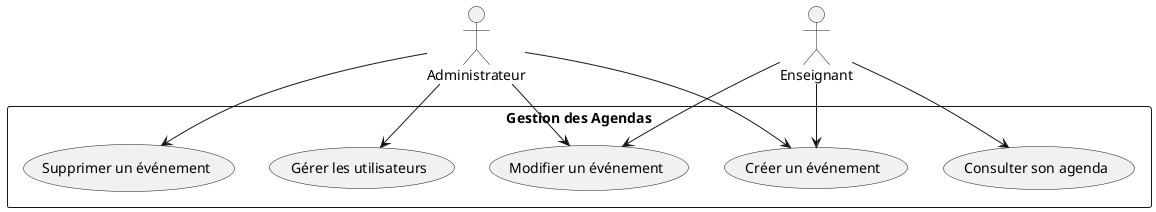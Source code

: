 @startuml d

actor Administrateur
actor Enseignant

rectangle "Gestion des Agendas" {
  
  usecase "Gérer les utilisateurs" as UC1
  usecase "Créer un événement" as UC2
  usecase "Modifier un événement" as UC3
  usecase "Supprimer un événement" as UC4
  usecase "Consulter son agenda" as UC5
  

  Administrateur --> UC1
  Administrateur --> UC2
  Administrateur --> UC3
  Administrateur --> UC4

  Enseignant --> UC2
  Enseignant --> UC3
  Enseignant --> UC5
  
}

@enduml
